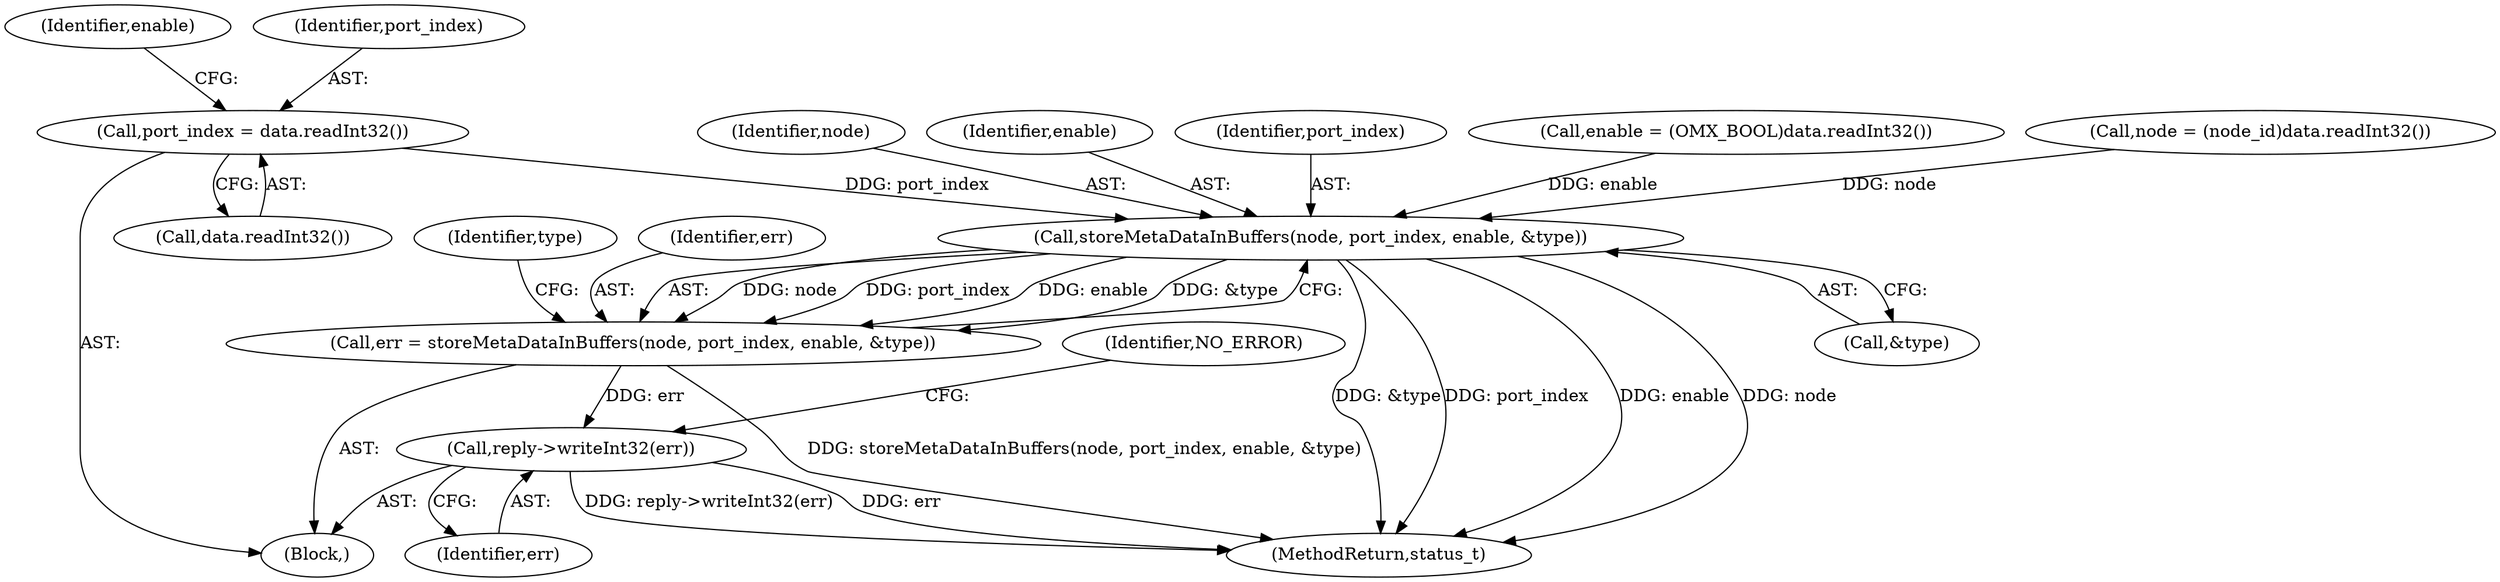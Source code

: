 digraph "0_Android_295c883fe3105b19bcd0f9e07d54c6b589fc5bff@API" {
"1000950" [label="(Call,port_index = data.readInt32())"];
"1000966" [label="(Call,storeMetaDataInBuffers(node, port_index, enable, &type))"];
"1000964" [label="(Call,err = storeMetaDataInBuffers(node, port_index, enable, &type))"];
"1000974" [label="(Call,reply->writeInt32(err))"];
"1000973" [label="(Identifier,type)"];
"1000944" [label="(Call,node = (node_id)data.readInt32())"];
"1000938" [label="(Block,)"];
"1000965" [label="(Identifier,err)"];
"1000967" [label="(Identifier,node)"];
"1000955" [label="(Identifier,enable)"];
"1000966" [label="(Call,storeMetaDataInBuffers(node, port_index, enable, &type))"];
"1000977" [label="(Identifier,NO_ERROR)"];
"1000974" [label="(Call,reply->writeInt32(err))"];
"1000969" [label="(Identifier,enable)"];
"1000964" [label="(Call,err = storeMetaDataInBuffers(node, port_index, enable, &type))"];
"1000970" [label="(Call,&type)"];
"1000975" [label="(Identifier,err)"];
"1000968" [label="(Identifier,port_index)"];
"1000954" [label="(Call,enable = (OMX_BOOL)data.readInt32())"];
"1000952" [label="(Call,data.readInt32())"];
"1000951" [label="(Identifier,port_index)"];
"1000950" [label="(Call,port_index = data.readInt32())"];
"1001343" [label="(MethodReturn,status_t)"];
"1000950" -> "1000938"  [label="AST: "];
"1000950" -> "1000952"  [label="CFG: "];
"1000951" -> "1000950"  [label="AST: "];
"1000952" -> "1000950"  [label="AST: "];
"1000955" -> "1000950"  [label="CFG: "];
"1000950" -> "1000966"  [label="DDG: port_index"];
"1000966" -> "1000964"  [label="AST: "];
"1000966" -> "1000970"  [label="CFG: "];
"1000967" -> "1000966"  [label="AST: "];
"1000968" -> "1000966"  [label="AST: "];
"1000969" -> "1000966"  [label="AST: "];
"1000970" -> "1000966"  [label="AST: "];
"1000964" -> "1000966"  [label="CFG: "];
"1000966" -> "1001343"  [label="DDG: enable"];
"1000966" -> "1001343"  [label="DDG: node"];
"1000966" -> "1001343"  [label="DDG: &type"];
"1000966" -> "1001343"  [label="DDG: port_index"];
"1000966" -> "1000964"  [label="DDG: node"];
"1000966" -> "1000964"  [label="DDG: port_index"];
"1000966" -> "1000964"  [label="DDG: enable"];
"1000966" -> "1000964"  [label="DDG: &type"];
"1000944" -> "1000966"  [label="DDG: node"];
"1000954" -> "1000966"  [label="DDG: enable"];
"1000964" -> "1000938"  [label="AST: "];
"1000965" -> "1000964"  [label="AST: "];
"1000973" -> "1000964"  [label="CFG: "];
"1000964" -> "1001343"  [label="DDG: storeMetaDataInBuffers(node, port_index, enable, &type)"];
"1000964" -> "1000974"  [label="DDG: err"];
"1000974" -> "1000938"  [label="AST: "];
"1000974" -> "1000975"  [label="CFG: "];
"1000975" -> "1000974"  [label="AST: "];
"1000977" -> "1000974"  [label="CFG: "];
"1000974" -> "1001343"  [label="DDG: reply->writeInt32(err)"];
"1000974" -> "1001343"  [label="DDG: err"];
}
